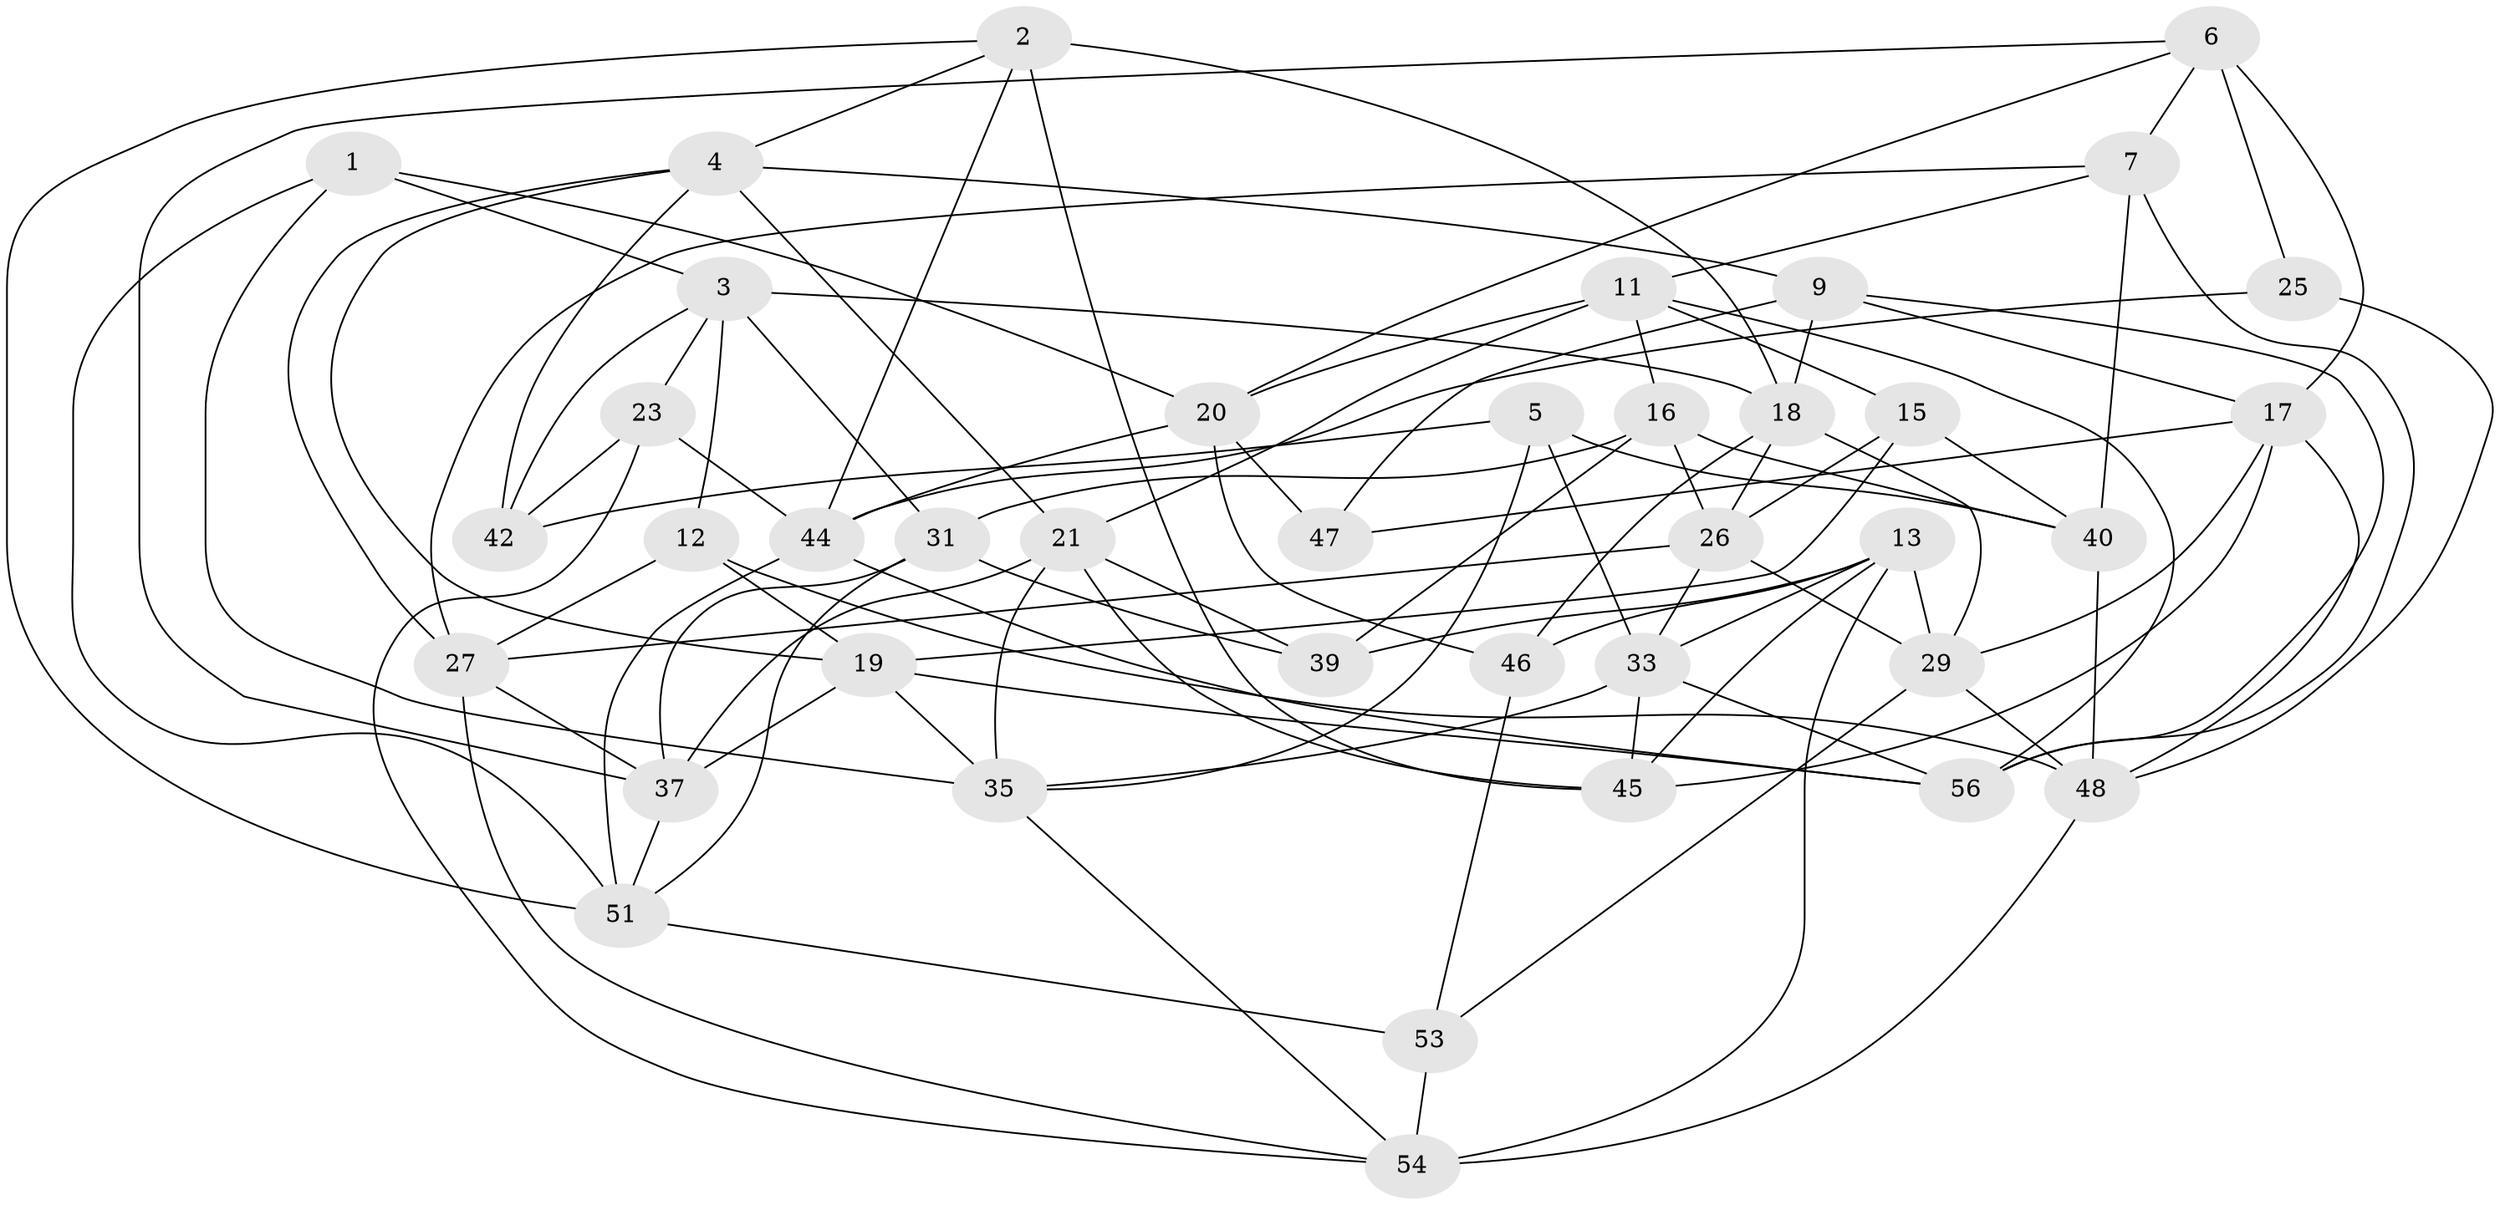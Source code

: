 // Generated by graph-tools (version 1.1) at 2025/24/03/03/25 07:24:31]
// undirected, 39 vertices, 101 edges
graph export_dot {
graph [start="1"]
  node [color=gray90,style=filled];
  1;
  2 [super="+28"];
  3 [super="+30"];
  4 [super="+10"];
  5 [super="+14"];
  6 [super="+34"];
  7 [super="+8"];
  9 [super="+24"];
  11 [super="+22"];
  12;
  13 [super="+61"];
  15;
  16 [super="+67"];
  17 [super="+36"];
  18 [super="+63"];
  19 [super="+59"];
  20 [super="+32"];
  21 [super="+43"];
  23;
  25;
  26 [super="+66"];
  27 [super="+38"];
  29 [super="+58"];
  31 [super="+41"];
  33 [super="+57"];
  35 [super="+62"];
  37 [super="+69"];
  39;
  40 [super="+50"];
  42 [super="+68"];
  44 [super="+60"];
  45 [super="+49"];
  46;
  47;
  48 [super="+64"];
  51 [super="+52"];
  53;
  54 [super="+55"];
  56 [super="+65"];
  1 -- 3;
  1 -- 35;
  1 -- 20;
  1 -- 51;
  2 -- 45 [weight=2];
  2 -- 51;
  2 -- 18;
  2 -- 44;
  2 -- 4;
  3 -- 23;
  3 -- 12;
  3 -- 31;
  3 -- 18;
  3 -- 42;
  4 -- 27;
  4 -- 19;
  4 -- 9;
  4 -- 21;
  4 -- 42;
  5 -- 42 [weight=3];
  5 -- 33;
  5 -- 35;
  5 -- 40;
  6 -- 37;
  6 -- 25 [weight=2];
  6 -- 20;
  6 -- 7;
  6 -- 17;
  7 -- 11;
  7 -- 40 [weight=2];
  7 -- 56;
  7 -- 27;
  9 -- 56;
  9 -- 47 [weight=2];
  9 -- 18;
  9 -- 17;
  11 -- 15;
  11 -- 56;
  11 -- 16;
  11 -- 20;
  11 -- 21;
  12 -- 27;
  12 -- 48;
  12 -- 19;
  13 -- 45;
  13 -- 54;
  13 -- 33;
  13 -- 29;
  13 -- 46;
  13 -- 39;
  15 -- 40;
  15 -- 19;
  15 -- 26;
  16 -- 31 [weight=2];
  16 -- 26;
  16 -- 39;
  16 -- 40;
  17 -- 47;
  17 -- 29;
  17 -- 48;
  17 -- 45;
  18 -- 29;
  18 -- 26;
  18 -- 46;
  19 -- 56;
  19 -- 35;
  19 -- 37;
  20 -- 47;
  20 -- 46;
  20 -- 44;
  21 -- 45;
  21 -- 39;
  21 -- 35;
  21 -- 37;
  23 -- 42;
  23 -- 54;
  23 -- 44;
  25 -- 44;
  25 -- 48;
  26 -- 33;
  26 -- 27;
  26 -- 29;
  27 -- 54;
  27 -- 37;
  29 -- 48;
  29 -- 53;
  31 -- 51;
  31 -- 39;
  31 -- 37;
  33 -- 56;
  33 -- 35;
  33 -- 45;
  35 -- 54;
  37 -- 51;
  40 -- 48;
  44 -- 56;
  44 -- 51;
  46 -- 53;
  48 -- 54;
  51 -- 53;
  53 -- 54;
}
